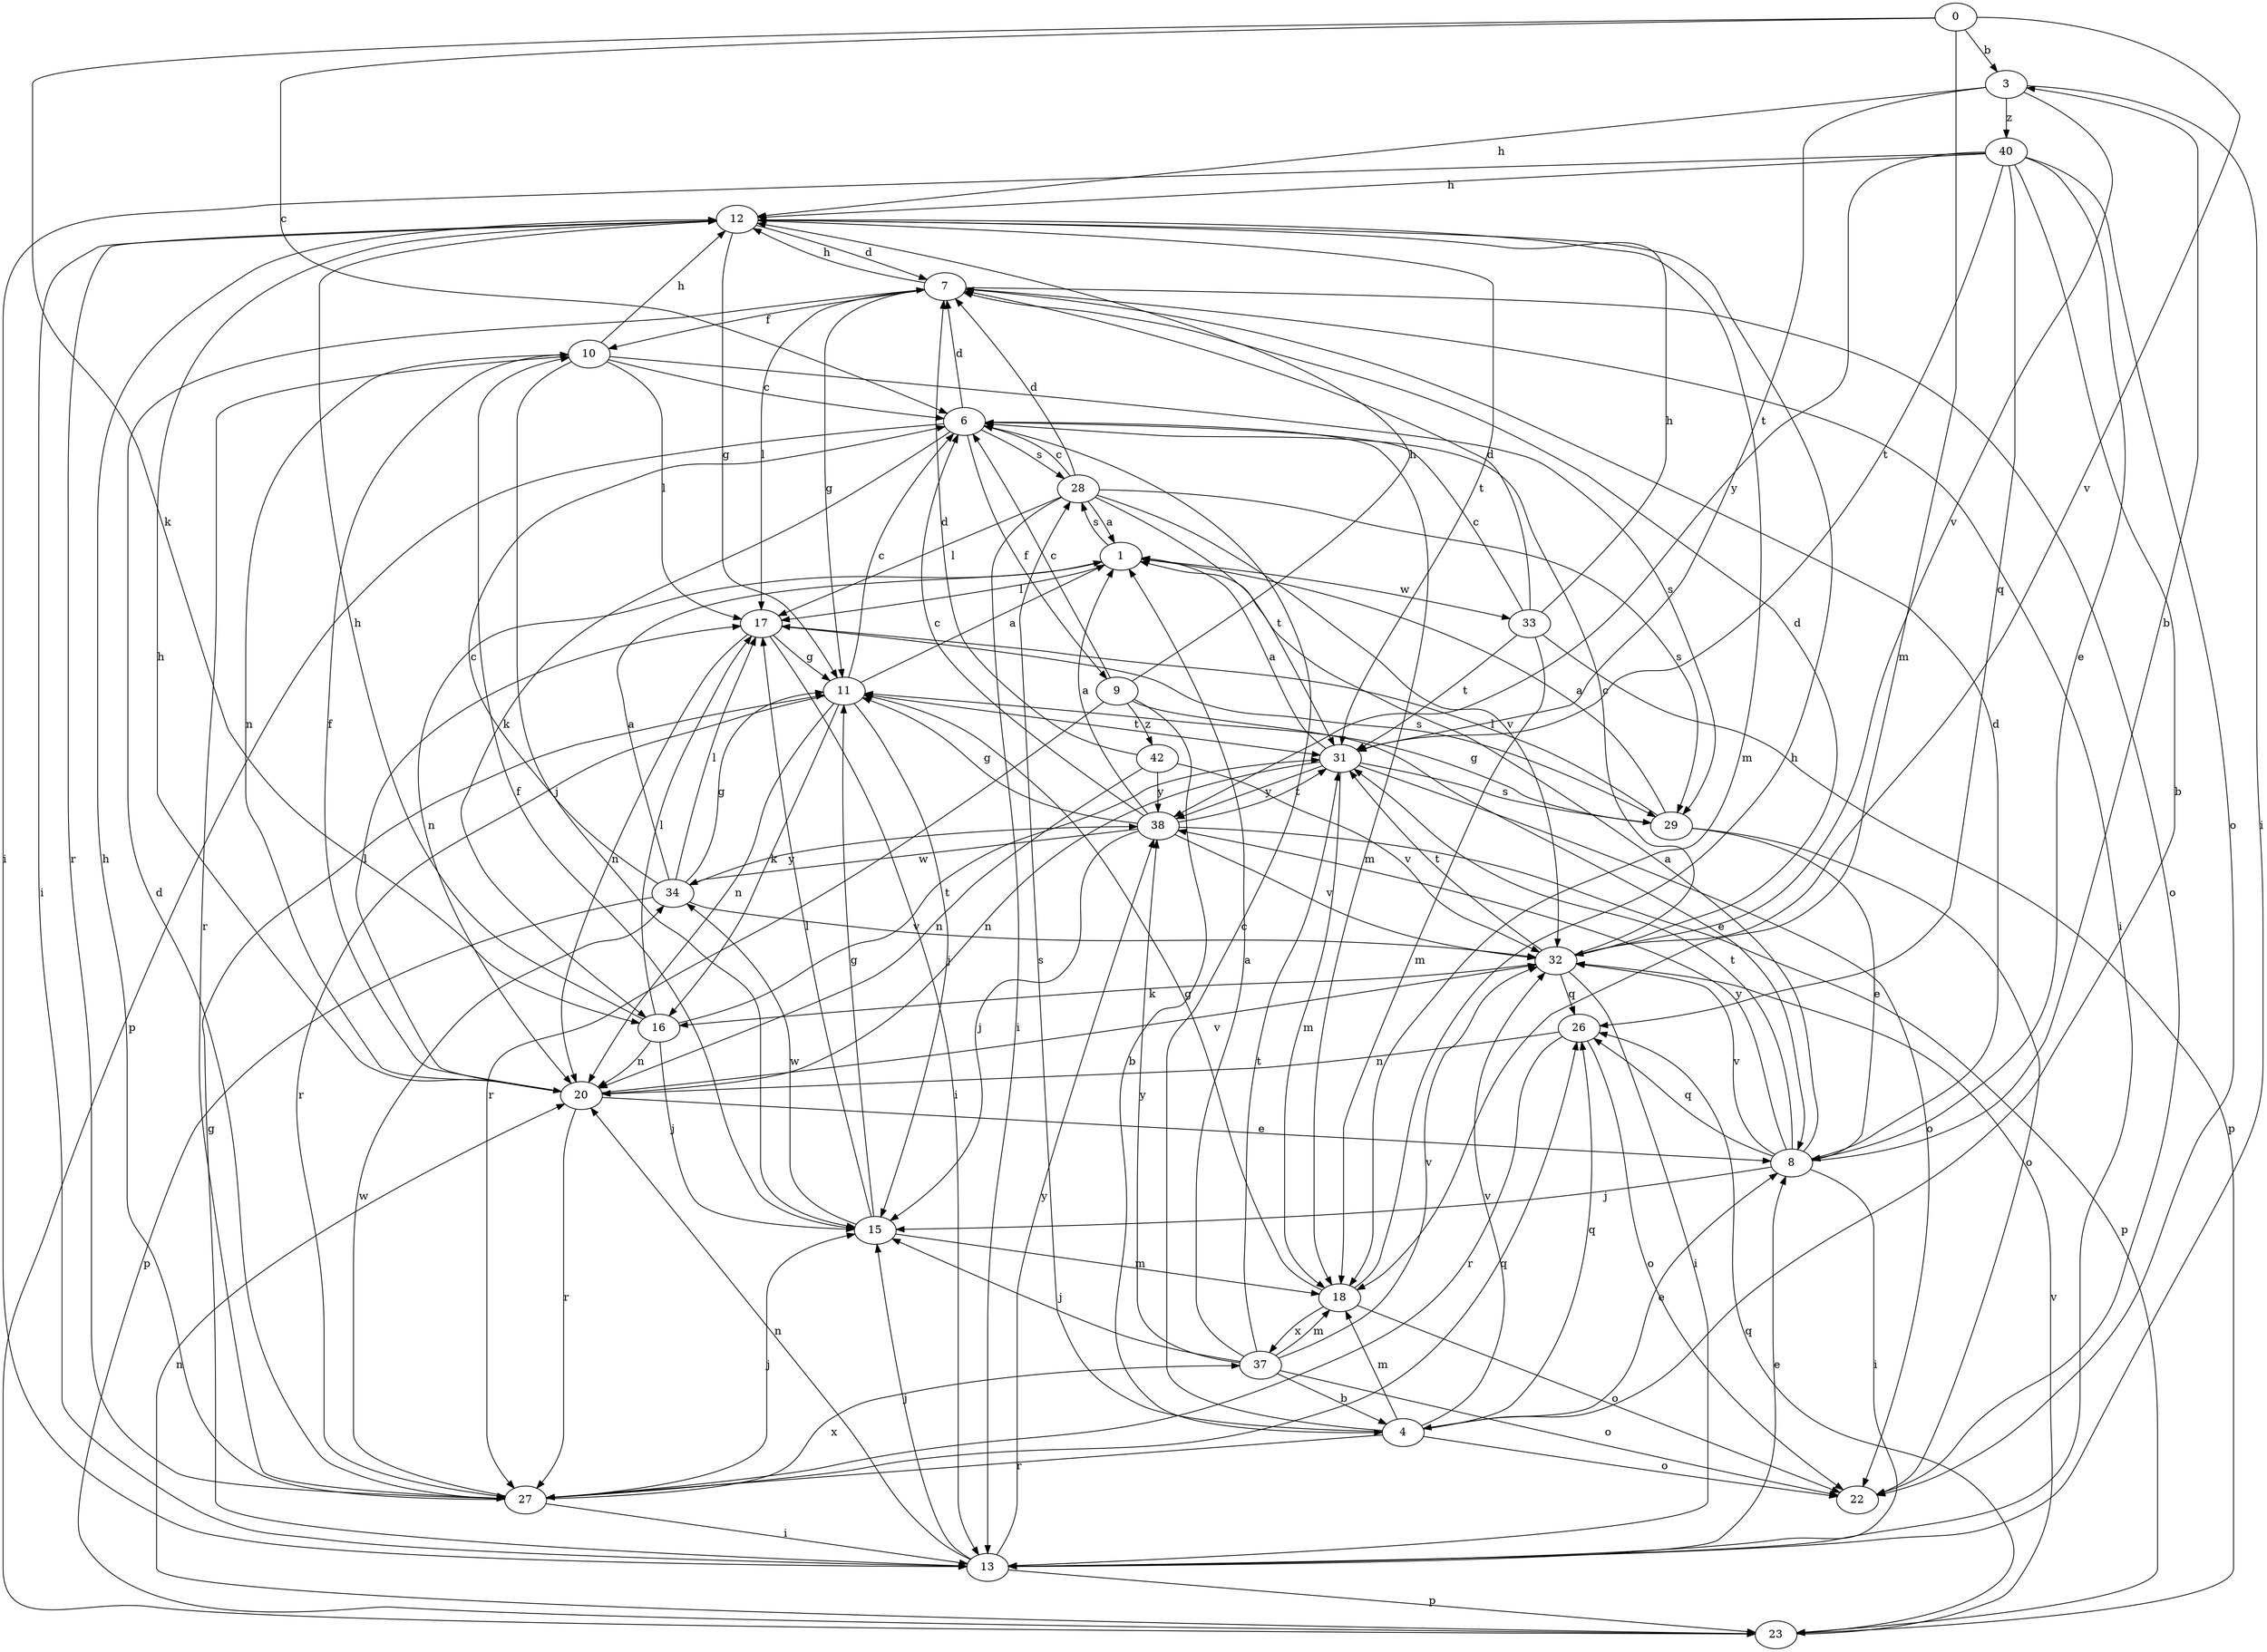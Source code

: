 strict digraph  {
0;
1;
3;
4;
6;
7;
8;
9;
10;
11;
12;
13;
15;
16;
17;
18;
20;
22;
23;
26;
27;
28;
29;
31;
32;
33;
34;
37;
38;
40;
42;
0 -> 3  [label=b];
0 -> 6  [label=c];
0 -> 16  [label=k];
0 -> 18  [label=m];
0 -> 32  [label=v];
1 -> 17  [label=l];
1 -> 20  [label=n];
1 -> 28  [label=s];
1 -> 33  [label=w];
3 -> 12  [label=h];
3 -> 13  [label=i];
3 -> 31  [label=t];
3 -> 32  [label=v];
3 -> 40  [label=z];
4 -> 6  [label=c];
4 -> 8  [label=e];
4 -> 18  [label=m];
4 -> 22  [label=o];
4 -> 26  [label=q];
4 -> 27  [label=r];
4 -> 28  [label=s];
4 -> 32  [label=v];
6 -> 7  [label=d];
6 -> 9  [label=f];
6 -> 16  [label=k];
6 -> 18  [label=m];
6 -> 23  [label=p];
6 -> 28  [label=s];
7 -> 10  [label=f];
7 -> 11  [label=g];
7 -> 12  [label=h];
7 -> 13  [label=i];
7 -> 17  [label=l];
7 -> 22  [label=o];
8 -> 1  [label=a];
8 -> 3  [label=b];
8 -> 7  [label=d];
8 -> 13  [label=i];
8 -> 15  [label=j];
8 -> 26  [label=q];
8 -> 31  [label=t];
8 -> 32  [label=v];
8 -> 38  [label=y];
9 -> 4  [label=b];
9 -> 6  [label=c];
9 -> 8  [label=e];
9 -> 12  [label=h];
9 -> 27  [label=r];
9 -> 42  [label=z];
10 -> 6  [label=c];
10 -> 12  [label=h];
10 -> 15  [label=j];
10 -> 17  [label=l];
10 -> 20  [label=n];
10 -> 27  [label=r];
10 -> 29  [label=s];
11 -> 1  [label=a];
11 -> 6  [label=c];
11 -> 15  [label=j];
11 -> 16  [label=k];
11 -> 20  [label=n];
11 -> 27  [label=r];
11 -> 31  [label=t];
12 -> 7  [label=d];
12 -> 11  [label=g];
12 -> 13  [label=i];
12 -> 18  [label=m];
12 -> 27  [label=r];
12 -> 31  [label=t];
13 -> 8  [label=e];
13 -> 11  [label=g];
13 -> 15  [label=j];
13 -> 20  [label=n];
13 -> 23  [label=p];
13 -> 38  [label=y];
15 -> 10  [label=f];
15 -> 11  [label=g];
15 -> 17  [label=l];
15 -> 18  [label=m];
15 -> 34  [label=w];
16 -> 12  [label=h];
16 -> 15  [label=j];
16 -> 17  [label=l];
16 -> 20  [label=n];
16 -> 31  [label=t];
17 -> 11  [label=g];
17 -> 13  [label=i];
17 -> 20  [label=n];
17 -> 29  [label=s];
18 -> 11  [label=g];
18 -> 12  [label=h];
18 -> 22  [label=o];
18 -> 37  [label=x];
20 -> 8  [label=e];
20 -> 10  [label=f];
20 -> 12  [label=h];
20 -> 17  [label=l];
20 -> 27  [label=r];
20 -> 32  [label=v];
23 -> 20  [label=n];
23 -> 26  [label=q];
23 -> 32  [label=v];
26 -> 20  [label=n];
26 -> 22  [label=o];
26 -> 27  [label=r];
27 -> 7  [label=d];
27 -> 12  [label=h];
27 -> 13  [label=i];
27 -> 15  [label=j];
27 -> 26  [label=q];
27 -> 34  [label=w];
27 -> 37  [label=x];
28 -> 1  [label=a];
28 -> 6  [label=c];
28 -> 7  [label=d];
28 -> 13  [label=i];
28 -> 17  [label=l];
28 -> 29  [label=s];
28 -> 31  [label=t];
28 -> 32  [label=v];
29 -> 1  [label=a];
29 -> 8  [label=e];
29 -> 11  [label=g];
29 -> 17  [label=l];
29 -> 22  [label=o];
31 -> 1  [label=a];
31 -> 18  [label=m];
31 -> 20  [label=n];
31 -> 22  [label=o];
31 -> 29  [label=s];
31 -> 38  [label=y];
32 -> 6  [label=c];
32 -> 7  [label=d];
32 -> 13  [label=i];
32 -> 16  [label=k];
32 -> 26  [label=q];
32 -> 31  [label=t];
33 -> 6  [label=c];
33 -> 7  [label=d];
33 -> 12  [label=h];
33 -> 18  [label=m];
33 -> 23  [label=p];
33 -> 31  [label=t];
34 -> 1  [label=a];
34 -> 6  [label=c];
34 -> 11  [label=g];
34 -> 17  [label=l];
34 -> 23  [label=p];
34 -> 32  [label=v];
34 -> 38  [label=y];
37 -> 1  [label=a];
37 -> 4  [label=b];
37 -> 15  [label=j];
37 -> 18  [label=m];
37 -> 22  [label=o];
37 -> 31  [label=t];
37 -> 32  [label=v];
37 -> 38  [label=y];
38 -> 1  [label=a];
38 -> 6  [label=c];
38 -> 11  [label=g];
38 -> 15  [label=j];
38 -> 23  [label=p];
38 -> 31  [label=t];
38 -> 32  [label=v];
38 -> 34  [label=w];
40 -> 4  [label=b];
40 -> 8  [label=e];
40 -> 12  [label=h];
40 -> 13  [label=i];
40 -> 22  [label=o];
40 -> 26  [label=q];
40 -> 31  [label=t];
40 -> 38  [label=y];
42 -> 7  [label=d];
42 -> 20  [label=n];
42 -> 32  [label=v];
42 -> 38  [label=y];
}
